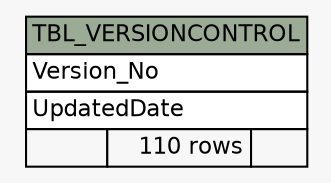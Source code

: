 // dot 2.38.0 on Windows 10 10.0
// SchemaSpy rev 590
digraph "TBL_VERSIONCONTROL" {
  graph [
    rankdir="RL"
    bgcolor="#f7f7f7"
    nodesep="0.18"
    ranksep="0.46"
    fontname="Helvetica"
    fontsize="11"
  ];
  node [
    fontname="Helvetica"
    fontsize="11"
    shape="plaintext"
  ];
  edge [
    arrowsize="0.8"
  ];
  "TBL_VERSIONCONTROL" [
    label=<
    <TABLE BORDER="0" CELLBORDER="1" CELLSPACING="0" BGCOLOR="#ffffff">
      <TR><TD COLSPAN="3" BGCOLOR="#9bab96" ALIGN="CENTER">TBL_VERSIONCONTROL</TD></TR>
      <TR><TD PORT="Version_No" COLSPAN="3" ALIGN="LEFT">Version_No</TD></TR>
      <TR><TD PORT="UpdatedDate" COLSPAN="3" ALIGN="LEFT">UpdatedDate</TD></TR>
      <TR><TD ALIGN="LEFT" BGCOLOR="#f7f7f7">  </TD><TD ALIGN="RIGHT" BGCOLOR="#f7f7f7">110 rows</TD><TD ALIGN="RIGHT" BGCOLOR="#f7f7f7">  </TD></TR>
    </TABLE>>
    URL="tables/TBL_VERSIONCONTROL.html"
    tooltip="TBL_VERSIONCONTROL"
  ];
}
